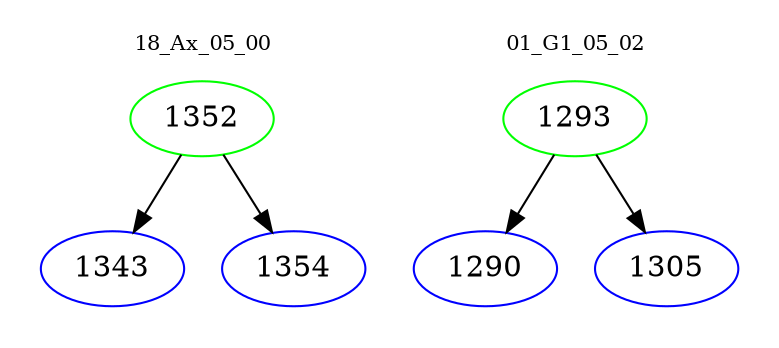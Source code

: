 digraph{
subgraph cluster_0 {
color = white
label = "18_Ax_05_00";
fontsize=10;
T0_1352 [label="1352", color="green"]
T0_1352 -> T0_1343 [color="black"]
T0_1343 [label="1343", color="blue"]
T0_1352 -> T0_1354 [color="black"]
T0_1354 [label="1354", color="blue"]
}
subgraph cluster_1 {
color = white
label = "01_G1_05_02";
fontsize=10;
T1_1293 [label="1293", color="green"]
T1_1293 -> T1_1290 [color="black"]
T1_1290 [label="1290", color="blue"]
T1_1293 -> T1_1305 [color="black"]
T1_1305 [label="1305", color="blue"]
}
}
